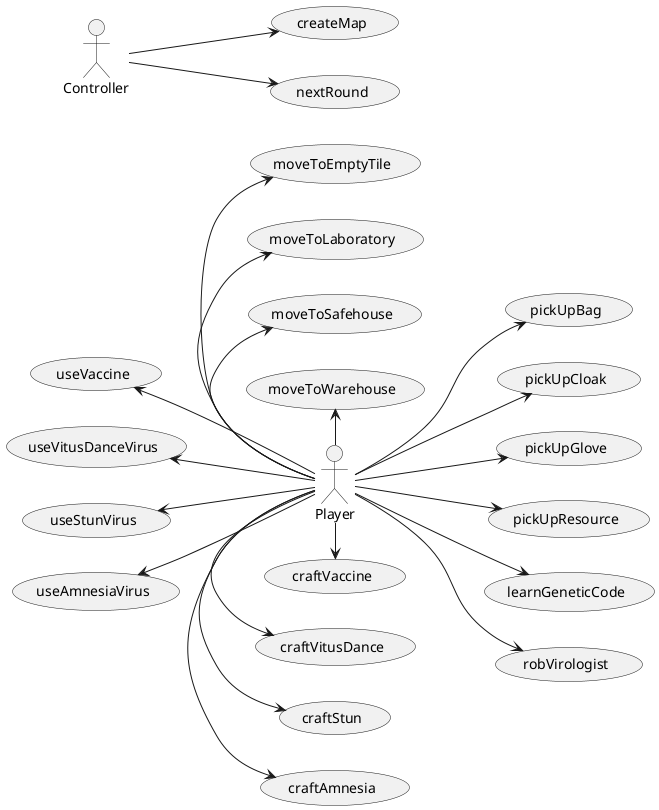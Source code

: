 @startuml
left to right direction
actor Player as P
actor Controller as C

'kérdés mindegyikre: magadra vagy másra?
'van e más játékos a mezőn?
'kérdések counterimpactben: van e azon, akin alkalmazták, cloak, glove vagy vaccine
(useAmnesiaVirus) as uAv
(useStunVirus) as uSv
(useVitusDanceVirus) as uVdv
(useVaccine) as uV

/' Vírusokat craftol (szerintem nem kell mindegyiket külön)'/
(craftVaccine) as cV
(craftVitusDance) as cVd
(craftAmnesia) as cA
(craftStun) as cS

/' Mező típusokra lép '/
(pickUpBag) as pB
(pickUpCloak) as pC
(pickUpGlove) as pG
(pickUpResource) as pRES
(learnGeneticCode)  as lGC

(moveToWarehouse) as mWh
(moveToSafehouse) as mSh
(moveToLaboratory) as mL
(moveToEmptyTile) as mEt

/' Scenes '/
(robVirologist) as rv

P -left-> mWh
P -left-> mSh
P -left-> mL
P -left-> mEt

P -up-> uAv
P -up-> uSv
P -up-> uVdv
P -up-> uV

P -right-> cA
P -right-> cS
P -right-> cVd
P -right-> cV

P -down-> rv
P -down-> pG
P -down-> pC
P -down-> pB
P -down-> lGC
P -down-> pRES

/' Controller test-cases '/

(createMap) as cM
(nextRound) as nR

C --> cM
C --> nR

@enduml